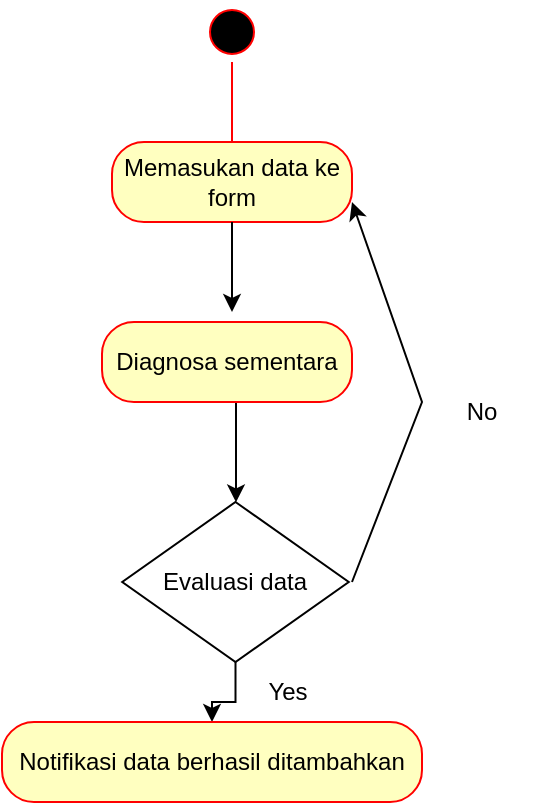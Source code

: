 <mxfile version="25.0.3">
  <diagram name="Page-1" id="8fGttMPrjWgMjmKSddIA">
    <mxGraphModel dx="983" dy="536" grid="1" gridSize="10" guides="1" tooltips="1" connect="1" arrows="1" fold="1" page="1" pageScale="1" pageWidth="850" pageHeight="1100" math="0" shadow="0">
      <root>
        <mxCell id="0" />
        <mxCell id="1" parent="0" />
        <mxCell id="LtGxz1K_oWPWRsLhhjqw-1" value="" style="ellipse;html=1;shape=startState;fillColor=#000000;strokeColor=#ff0000;" parent="1" vertex="1">
          <mxGeometry x="400" y="200" width="30" height="30" as="geometry" />
        </mxCell>
        <mxCell id="LtGxz1K_oWPWRsLhhjqw-2" value="" style="edgeStyle=orthogonalEdgeStyle;html=1;verticalAlign=bottom;endArrow=open;endSize=8;strokeColor=#ff0000;rounded=0;" parent="1" source="LtGxz1K_oWPWRsLhhjqw-1" edge="1">
          <mxGeometry relative="1" as="geometry">
            <mxPoint x="415" y="290" as="targetPoint" />
          </mxGeometry>
        </mxCell>
        <mxCell id="LtGxz1K_oWPWRsLhhjqw-3" value="Memasukan data ke form" style="rounded=1;whiteSpace=wrap;html=1;arcSize=40;fontColor=#000000;fillColor=#ffffc0;strokeColor=#ff0000;" parent="1" vertex="1">
          <mxGeometry x="355" y="270" width="120" height="40" as="geometry" />
        </mxCell>
        <mxCell id="LtGxz1K_oWPWRsLhhjqw-8" value="" style="edgeStyle=orthogonalEdgeStyle;rounded=0;orthogonalLoop=1;jettySize=auto;html=1;" parent="1" source="LtGxz1K_oWPWRsLhhjqw-3" edge="1">
          <mxGeometry relative="1" as="geometry">
            <mxPoint x="415" y="355" as="targetPoint" />
          </mxGeometry>
        </mxCell>
        <mxCell id="RiQpKcF-v1csz8CEov8d-3" value="" style="edgeStyle=orthogonalEdgeStyle;rounded=0;orthogonalLoop=1;jettySize=auto;html=1;" edge="1" parent="1" source="DMLUCLPIKw5wvbOsGA5K-15" target="RiQpKcF-v1csz8CEov8d-2">
          <mxGeometry relative="1" as="geometry">
            <Array as="points">
              <mxPoint x="417" y="420" />
              <mxPoint x="417" y="420" />
            </Array>
          </mxGeometry>
        </mxCell>
        <mxCell id="DMLUCLPIKw5wvbOsGA5K-15" value="Diagnosa sementara" style="rounded=1;whiteSpace=wrap;html=1;arcSize=40;fontColor=#000000;fillColor=#ffffc0;strokeColor=#ff0000;" parent="1" vertex="1">
          <mxGeometry x="350" y="360" width="125" height="40" as="geometry" />
        </mxCell>
        <mxCell id="RiQpKcF-v1csz8CEov8d-10" value="" style="edgeStyle=orthogonalEdgeStyle;rounded=0;orthogonalLoop=1;jettySize=auto;html=1;" edge="1" parent="1" source="RiQpKcF-v1csz8CEov8d-2" target="RiQpKcF-v1csz8CEov8d-7">
          <mxGeometry relative="1" as="geometry" />
        </mxCell>
        <mxCell id="RiQpKcF-v1csz8CEov8d-2" value="Evaluasi data" style="rhombus;whiteSpace=wrap;html=1;" vertex="1" parent="1">
          <mxGeometry x="360.12" y="450" width="113.25" height="80" as="geometry" />
        </mxCell>
        <mxCell id="RiQpKcF-v1csz8CEov8d-4" value="" style="endArrow=classic;html=1;rounded=0;entryX=1;entryY=0.75;entryDx=0;entryDy=0;" edge="1" parent="1" target="LtGxz1K_oWPWRsLhhjqw-3">
          <mxGeometry width="50" height="50" relative="1" as="geometry">
            <mxPoint x="475" y="490" as="sourcePoint" />
            <mxPoint x="320" y="440" as="targetPoint" />
            <Array as="points">
              <mxPoint x="510" y="400" />
            </Array>
          </mxGeometry>
        </mxCell>
        <mxCell id="RiQpKcF-v1csz8CEov8d-7" value="Notifikasi data berhasil ditambahkan" style="rounded=1;whiteSpace=wrap;html=1;arcSize=40;fontColor=#000000;fillColor=#ffffc0;strokeColor=#ff0000;" vertex="1" parent="1">
          <mxGeometry x="300" y="560" width="210" height="40" as="geometry" />
        </mxCell>
        <mxCell id="RiQpKcF-v1csz8CEov8d-11" value="No" style="text;html=1;align=center;verticalAlign=middle;whiteSpace=wrap;rounded=0;" vertex="1" parent="1">
          <mxGeometry x="510" y="390" width="60" height="30" as="geometry" />
        </mxCell>
        <mxCell id="RiQpKcF-v1csz8CEov8d-12" value="Yes" style="text;html=1;align=center;verticalAlign=middle;whiteSpace=wrap;rounded=0;" vertex="1" parent="1">
          <mxGeometry x="413.37" y="530" width="60" height="30" as="geometry" />
        </mxCell>
      </root>
    </mxGraphModel>
  </diagram>
</mxfile>
